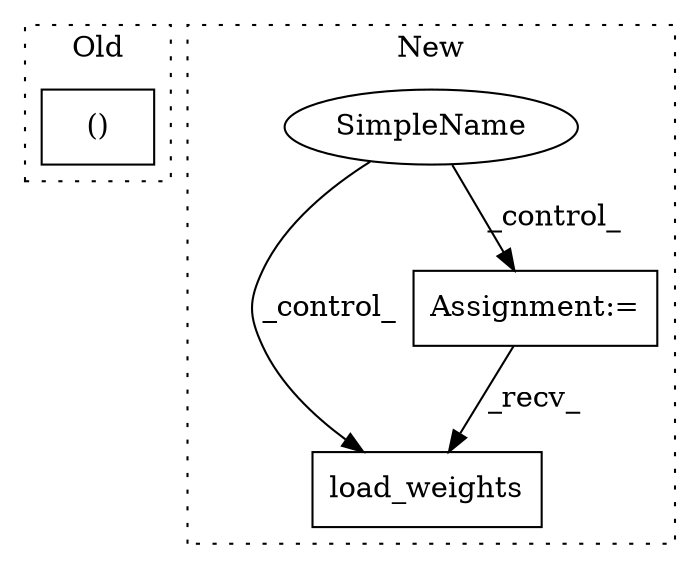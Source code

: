 digraph G {
subgraph cluster0 {
1 [label="()" a="106" s="1647" l="15" shape="box"];
label = "Old";
style="dotted";
}
subgraph cluster1 {
2 [label="load_weights" a="32" s="1977,2033" l="13,1" shape="box"];
3 [label="Assignment:=" a="7" s="1780" l="1" shape="box"];
4 [label="SimpleName" a="42" s="" l="" shape="ellipse"];
label = "New";
style="dotted";
}
3 -> 2 [label="_recv_"];
4 -> 2 [label="_control_"];
4 -> 3 [label="_control_"];
}